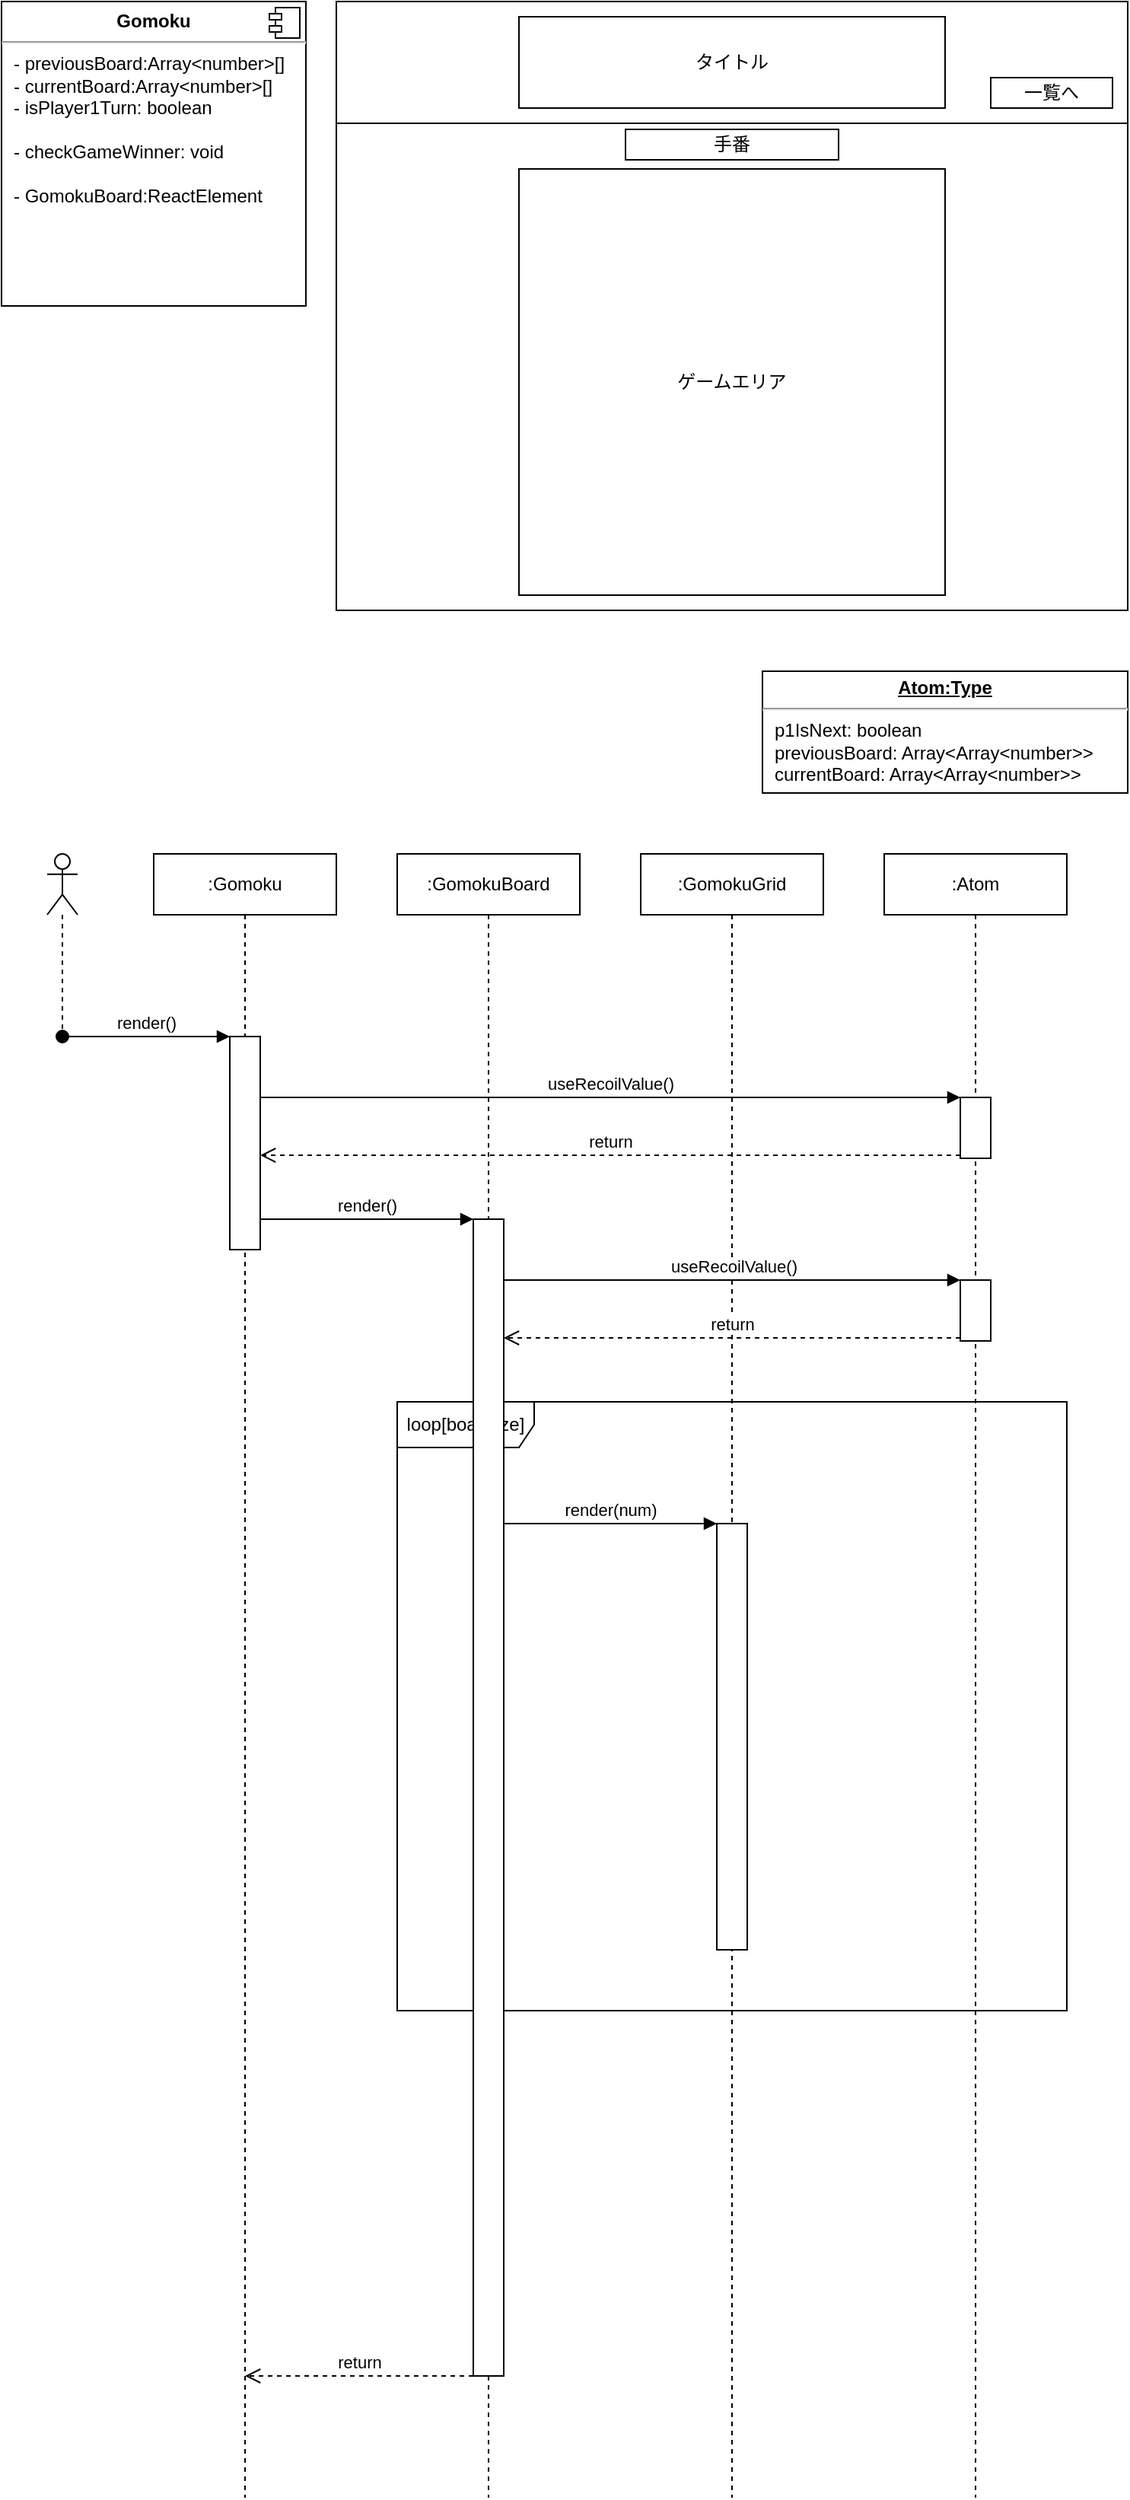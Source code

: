 <mxfile>
    <diagram id="k5hZaZTh_4cD5fyDHGei" name="Page-1">
        <mxGraphModel dx="972" dy="692" grid="1" gridSize="10" guides="1" tooltips="1" connect="1" arrows="1" fold="1" page="1" pageScale="1" pageWidth="800" pageHeight="96" math="0" shadow="0">
            <root>
                <mxCell id="0"/>
                <mxCell id="1" parent="0"/>
                <mxCell id="50" value="loop[boadsize]" style="shape=umlFrame;whiteSpace=wrap;html=1;width=90;height=30;" vertex="1" parent="1">
                    <mxGeometry x="280" y="960" width="440" height="400" as="geometry"/>
                </mxCell>
                <mxCell id="22" value="&lt;p style=&quot;margin: 0px ; margin-top: 6px ; text-align: center&quot;&gt;&lt;b&gt;Gomoku&lt;/b&gt;&lt;/p&gt;&lt;hr&gt;&lt;p style=&quot;margin: 0px ; margin-left: 8px&quot;&gt;- previousBoard:Array&amp;lt;number&amp;gt;[]&lt;br&gt;- currentBoard:Array&amp;lt;number&amp;gt;[]&lt;/p&gt;&lt;p style=&quot;margin: 0px ; margin-left: 8px&quot;&gt;- isPlayer1Turn: boolean&lt;/p&gt;&lt;p style=&quot;margin: 0px ; margin-left: 8px&quot;&gt;&lt;br&gt;&lt;/p&gt;&lt;p style=&quot;margin: 0px ; margin-left: 8px&quot;&gt;- checkGameWinner: void&lt;/p&gt;&lt;p style=&quot;margin: 0px ; margin-left: 8px&quot;&gt;&lt;br&gt;&lt;/p&gt;&lt;p style=&quot;margin: 0px ; margin-left: 8px&quot;&gt;- GomokuBoard:ReactElement&lt;/p&gt;" style="align=left;overflow=fill;html=1;dropTarget=0;" parent="1" vertex="1">
                    <mxGeometry x="20" y="40" width="200" height="200" as="geometry"/>
                </mxCell>
                <mxCell id="23" value="" style="shape=component;jettyWidth=8;jettyHeight=4;" parent="22" vertex="1">
                    <mxGeometry x="1" width="20" height="20" relative="1" as="geometry">
                        <mxPoint x="-24" y="4" as="offset"/>
                    </mxGeometry>
                </mxCell>
                <mxCell id="26" value="" style="rounded=0;whiteSpace=wrap;html=1;" vertex="1" parent="1">
                    <mxGeometry x="240" y="40" width="520" height="400" as="geometry"/>
                </mxCell>
                <mxCell id="27" value="" style="rounded=0;whiteSpace=wrap;html=1;" vertex="1" parent="1">
                    <mxGeometry x="240" y="40" width="520" height="80" as="geometry"/>
                </mxCell>
                <mxCell id="28" value="ゲームエリア" style="rounded=0;whiteSpace=wrap;html=1;" vertex="1" parent="1">
                    <mxGeometry x="360" y="150" width="280" height="280" as="geometry"/>
                </mxCell>
                <mxCell id="29" value="一覧へ" style="rounded=0;whiteSpace=wrap;html=1;" vertex="1" parent="1">
                    <mxGeometry x="670" y="90" width="80" height="20" as="geometry"/>
                </mxCell>
                <mxCell id="30" value="タイトル" style="rounded=0;whiteSpace=wrap;html=1;" vertex="1" parent="1">
                    <mxGeometry x="360" y="50" width="280" height="60" as="geometry"/>
                </mxCell>
                <mxCell id="32" value="手番" style="rounded=0;whiteSpace=wrap;html=1;" vertex="1" parent="1">
                    <mxGeometry x="430" y="124" width="140" height="20" as="geometry"/>
                </mxCell>
                <mxCell id="33" value=":Gomoku" style="shape=umlLifeline;perimeter=lifelinePerimeter;whiteSpace=wrap;html=1;container=1;collapsible=0;recursiveResize=0;outlineConnect=0;" vertex="1" parent="1">
                    <mxGeometry x="120" y="600" width="120" height="1080" as="geometry"/>
                </mxCell>
                <mxCell id="41" value="" style="html=1;points=[];perimeter=orthogonalPerimeter;" vertex="1" parent="33">
                    <mxGeometry x="50" y="120" width="20" height="140" as="geometry"/>
                </mxCell>
                <mxCell id="34" value=":GomokuBoard" style="shape=umlLifeline;perimeter=lifelinePerimeter;whiteSpace=wrap;html=1;container=1;collapsible=0;recursiveResize=0;outlineConnect=0;" vertex="1" parent="1">
                    <mxGeometry x="280" y="600" width="120" height="1080" as="geometry"/>
                </mxCell>
                <mxCell id="44" value="" style="html=1;points=[];perimeter=orthogonalPerimeter;" vertex="1" parent="34">
                    <mxGeometry x="50" y="240" width="20" height="760" as="geometry"/>
                </mxCell>
                <mxCell id="64" value="return" style="html=1;verticalAlign=bottom;endArrow=open;dashed=1;endSize=8;" edge="1" parent="34">
                    <mxGeometry relative="1" as="geometry">
                        <mxPoint x="-100" y="1000" as="targetPoint"/>
                        <mxPoint x="50" y="1000" as="sourcePoint"/>
                        <mxPoint as="offset"/>
                    </mxGeometry>
                </mxCell>
                <mxCell id="35" value=":GomokuGrid" style="shape=umlLifeline;perimeter=lifelinePerimeter;whiteSpace=wrap;html=1;container=1;collapsible=0;recursiveResize=0;outlineConnect=0;" vertex="1" parent="1">
                    <mxGeometry x="440" y="600" width="120" height="1080" as="geometry"/>
                </mxCell>
                <mxCell id="62" value="" style="html=1;points=[];perimeter=orthogonalPerimeter;" vertex="1" parent="35">
                    <mxGeometry x="50" y="440" width="20" height="280" as="geometry"/>
                </mxCell>
                <mxCell id="36" value=":Atom" style="shape=umlLifeline;perimeter=lifelinePerimeter;whiteSpace=wrap;html=1;container=1;collapsible=0;recursiveResize=0;outlineConnect=0;" vertex="1" parent="1">
                    <mxGeometry x="600" y="600" width="120" height="1080" as="geometry"/>
                </mxCell>
                <mxCell id="37" value="" style="html=1;points=[];perimeter=orthogonalPerimeter;" vertex="1" parent="36">
                    <mxGeometry x="50" y="160" width="20" height="40" as="geometry"/>
                </mxCell>
                <mxCell id="47" value="" style="html=1;points=[];perimeter=orthogonalPerimeter;" vertex="1" parent="36">
                    <mxGeometry x="50" y="280" width="20" height="40" as="geometry"/>
                </mxCell>
                <mxCell id="40" value="" style="shape=umlLifeline;participant=umlActor;perimeter=lifelinePerimeter;whiteSpace=wrap;html=1;container=1;collapsible=0;recursiveResize=0;verticalAlign=top;spacingTop=36;outlineConnect=0;" vertex="1" parent="1">
                    <mxGeometry x="50" y="600" width="20" height="120" as="geometry"/>
                </mxCell>
                <mxCell id="42" value="render()" style="html=1;verticalAlign=bottom;startArrow=oval;endArrow=block;startSize=8;" edge="1" target="41" parent="1" source="40">
                    <mxGeometry relative="1" as="geometry">
                        <mxPoint x="110" y="720" as="sourcePoint"/>
                    </mxGeometry>
                </mxCell>
                <mxCell id="38" value="useRecoilValue()" style="html=1;verticalAlign=bottom;endArrow=block;entryX=0;entryY=0;" edge="1" target="37" parent="1" source="41">
                    <mxGeometry relative="1" as="geometry">
                        <mxPoint x="585" y="700" as="sourcePoint"/>
                    </mxGeometry>
                </mxCell>
                <mxCell id="39" value="return" style="html=1;verticalAlign=bottom;endArrow=open;dashed=1;endSize=8;exitX=0;exitY=0.95;" edge="1" source="37" parent="1">
                    <mxGeometry relative="1" as="geometry">
                        <mxPoint x="190" y="798" as="targetPoint"/>
                    </mxGeometry>
                </mxCell>
                <mxCell id="43" value="&lt;p style=&quot;margin:0px;margin-top:4px;text-align:center;text-decoration:underline;&quot;&gt;&lt;b&gt;Atom:Type&lt;/b&gt;&lt;/p&gt;&lt;hr&gt;&lt;p style=&quot;margin:0px;margin-left:8px;&quot;&gt;p1IsNext: boolean&lt;/p&gt;&lt;p style=&quot;margin:0px;margin-left:8px;&quot;&gt;previousBoard: Array&amp;lt;Array&amp;lt;number&amp;gt;&amp;gt;&lt;/p&gt;&lt;p style=&quot;margin:0px;margin-left:8px;&quot;&gt;currentBoard: Array&amp;lt;Array&amp;lt;number&amp;gt;&amp;gt;&lt;/p&gt;" style="verticalAlign=top;align=left;overflow=fill;fontSize=12;fontFamily=Helvetica;html=1;" vertex="1" parent="1">
                    <mxGeometry x="520" y="480" width="240" height="80" as="geometry"/>
                </mxCell>
                <mxCell id="45" value="render()" style="html=1;verticalAlign=bottom;startArrow=none;endArrow=block;rounded=1;strokeColor=default;startFill=0;" edge="1" target="44" parent="1" source="41">
                    <mxGeometry relative="1" as="geometry">
                        <mxPoint x="270" y="840" as="sourcePoint"/>
                    </mxGeometry>
                </mxCell>
                <mxCell id="48" value="useRecoilValue()" style="html=1;verticalAlign=bottom;endArrow=block;entryX=0;entryY=0;rounded=1;strokeColor=default;" edge="1" target="47" parent="1">
                    <mxGeometry x="0.002" relative="1" as="geometry">
                        <mxPoint x="350" y="880" as="sourcePoint"/>
                        <mxPoint as="offset"/>
                    </mxGeometry>
                </mxCell>
                <mxCell id="49" value="return" style="html=1;verticalAlign=bottom;endArrow=open;dashed=1;endSize=8;exitX=0;exitY=0.95;rounded=1;strokeColor=default;" edge="1" source="47" parent="1" target="44">
                    <mxGeometry relative="1" as="geometry">
                        <mxPoint x="580" y="956" as="targetPoint"/>
                    </mxGeometry>
                </mxCell>
                <mxCell id="63" value="render(num)" style="html=1;verticalAlign=bottom;startArrow=none;endArrow=block;startSize=8;rounded=1;strokeColor=default;startFill=0;" edge="1" target="62" parent="1" source="44">
                    <mxGeometry relative="1" as="geometry">
                        <mxPoint x="430" y="1040" as="sourcePoint"/>
                        <Array as="points">
                            <mxPoint x="450" y="1040"/>
                        </Array>
                    </mxGeometry>
                </mxCell>
            </root>
        </mxGraphModel>
    </diagram>
</mxfile>